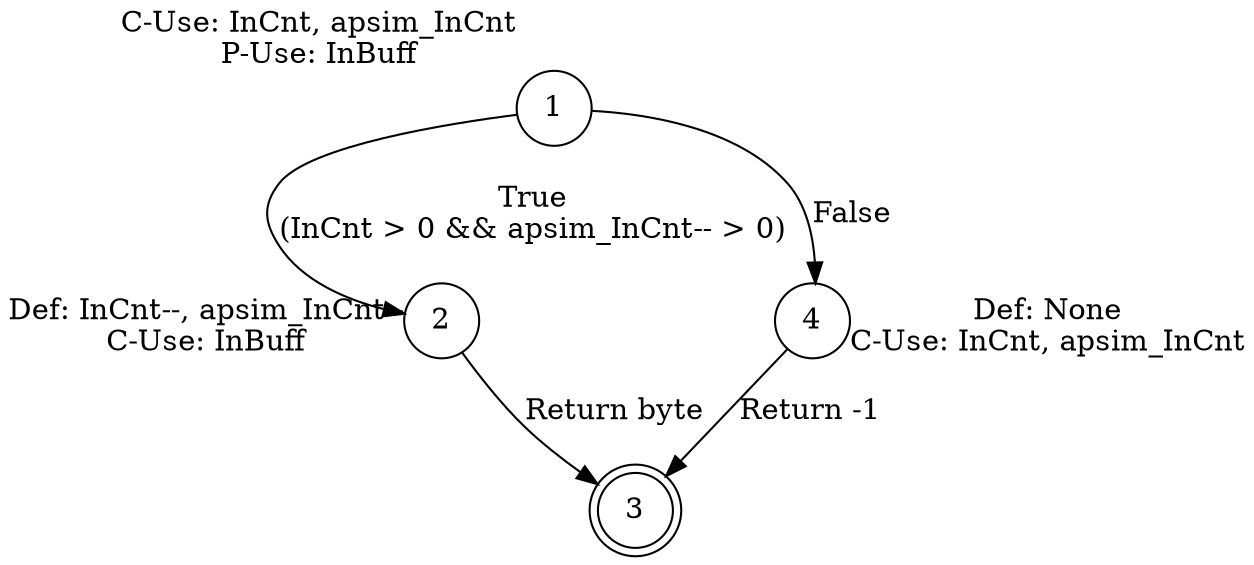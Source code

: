 digraph getbyte {
    rankdir=TB;
    node [shape=circle];
    
    1 [label="1", xlabel="C-Use: InCnt, apsim_InCnt\nP-Use: InBuff"];
    2 [label="2", xlabel="Def: InCnt--, apsim_InCnt--\nC-Use: InBuff"];
    3 [label="3", shape=doublecircle];
    4 [label="4", xlabel="Def: None\nC-Use: InCnt, apsim_InCnt"];
    
    1 -> 2 [label="True\n(InCnt > 0 && apsim_InCnt-- > 0)"];
    1 -> 4 [label="False"];
    2 -> 3 [label="Return byte"];
    4 -> 3 [label="Return -1"];
}